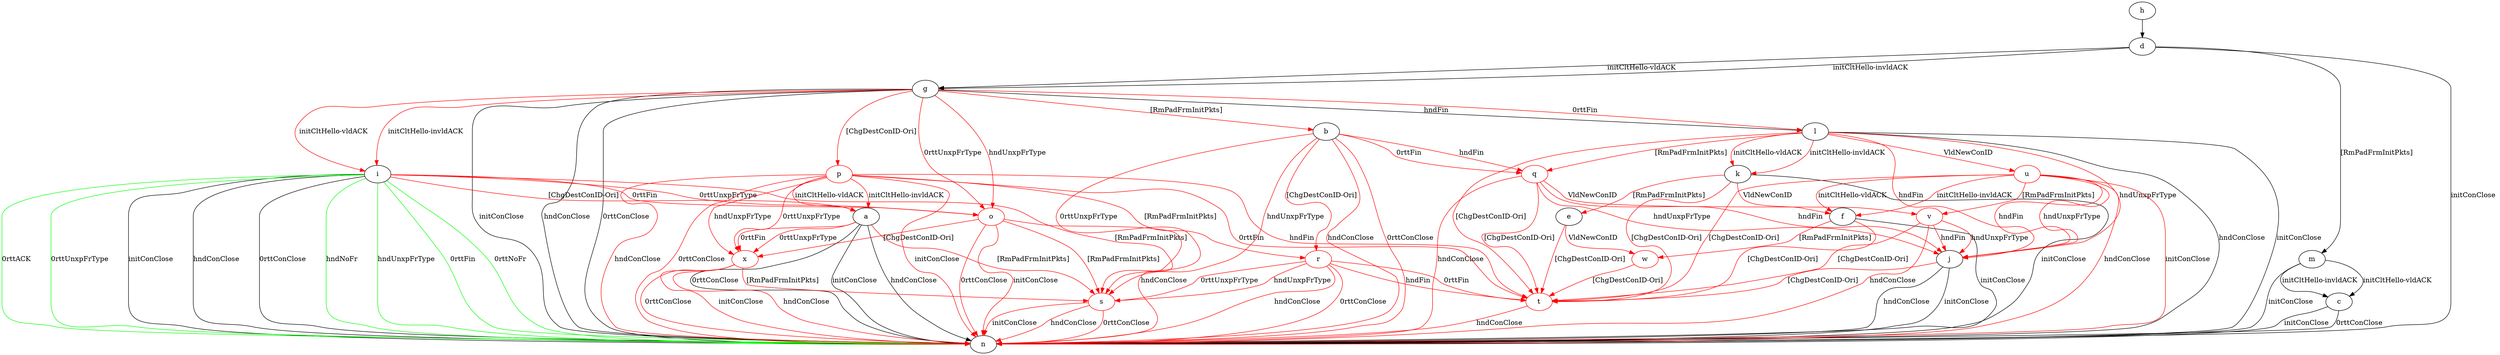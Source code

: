 digraph "" {
	a -> n	[key=0,
		label="initConClose "];
	a -> n	[key=1,
		label="hndConClose "];
	a -> n	[key=2,
		label="0rttConClose "];
	s	[color=red];
	a -> s	[key=0,
		color=red,
		label="[RmPadFrmInitPkts] "];
	x	[color=red];
	a -> x	[key=0,
		color=red,
		label="0rttFin "];
	a -> x	[key=1,
		color=red,
		label="0rttUnxpFrType "];
	b -> n	[key=0,
		color=red,
		label="hndConClose "];
	b -> n	[key=1,
		color=red,
		label="0rttConClose "];
	q	[color=red];
	b -> q	[key=0,
		color=red,
		label="hndFin "];
	b -> q	[key=1,
		color=red,
		label="0rttFin "];
	r	[color=red];
	b -> r	[key=0,
		color=red,
		label="[ChgDestConID-Ori] "];
	b -> s	[key=0,
		color=red,
		label="hndUnxpFrType "];
	b -> s	[key=1,
		color=red,
		label="0rttUnxpFrType "];
	c -> n	[key=0,
		label="initConClose "];
	c -> n	[key=1,
		label="0rttConClose "];
	d -> g	[key=0,
		label="initCltHello-vldACK "];
	d -> g	[key=1,
		label="initCltHello-invldACK "];
	d -> m	[key=0,
		label="[RmPadFrmInitPkts] "];
	d -> n	[key=0,
		label="initConClose "];
	t	[color=red];
	e -> t	[key=0,
		color=red,
		label="[ChgDestConID-Ori] "];
	w	[color=red];
	e -> w	[key=0,
		color=red,
		label="VldNewConID "];
	f -> n	[key=0,
		label="initConClose "];
	f -> t	[key=0,
		color=red,
		label="[ChgDestConID-Ori] "];
	f -> w	[key=0,
		color=red,
		label="[RmPadFrmInitPkts] "];
	g -> b	[key=0,
		color=red,
		label="[RmPadFrmInitPkts] "];
	g -> i	[key=0,
		color=red,
		label="initCltHello-vldACK "];
	g -> i	[key=1,
		color=red,
		label="initCltHello-invldACK "];
	g -> l	[key=0,
		label="hndFin "];
	g -> l	[key=1,
		color=red,
		label="0rttFin "];
	g -> n	[key=0,
		label="initConClose "];
	g -> n	[key=1,
		label="hndConClose "];
	g -> n	[key=2,
		label="0rttConClose "];
	o	[color=red];
	g -> o	[key=0,
		color=red,
		label="hndUnxpFrType "];
	g -> o	[key=1,
		color=red,
		label="0rttUnxpFrType "];
	p	[color=red];
	g -> p	[key=0,
		color=red,
		label="[ChgDestConID-Ori] "];
	h -> d	[key=0];
	i -> a	[key=0,
		color=red,
		label="[ChgDestConID-Ori] "];
	i -> n	[key=0,
		label="initConClose "];
	i -> n	[key=1,
		label="hndConClose "];
	i -> n	[key=2,
		label="0rttConClose "];
	i -> n	[key=3,
		color=green,
		label="hndNoFr "];
	i -> n	[key=4,
		color=green,
		label="hndUnxpFrType "];
	i -> n	[key=5,
		color=green,
		label="0rttFin "];
	i -> n	[key=6,
		color=green,
		label="0rttNoFr "];
	i -> n	[key=7,
		color=green,
		label="0rttUnxpFrType "];
	i -> n	[key=8,
		color=green,
		label="0rttACK "];
	i -> o	[key=0,
		color=red,
		label="0rttFin "];
	i -> o	[key=1,
		color=red,
		label="0rttUnxpFrType "];
	i -> s	[key=0,
		color=red,
		label="[RmPadFrmInitPkts] "];
	j -> n	[key=0,
		label="initConClose "];
	j -> n	[key=1,
		label="hndConClose "];
	j -> t	[key=0,
		color=red,
		label="[ChgDestConID-Ori] "];
	k -> e	[key=0,
		color=red,
		label="[RmPadFrmInitPkts] "];
	k -> f	[key=0,
		color=red,
		label="VldNewConID "];
	k -> n	[key=0,
		label="initConClose "];
	k -> t	[key=0,
		color=red,
		label="[ChgDestConID-Ori] "];
	l -> j	[key=0,
		color=red,
		label="hndFin "];
	l -> j	[key=1,
		color=red,
		label="hndUnxpFrType "];
	l -> k	[key=0,
		color=red,
		label="initCltHello-vldACK "];
	l -> k	[key=1,
		color=red,
		label="initCltHello-invldACK "];
	l -> n	[key=0,
		label="initConClose "];
	l -> n	[key=1,
		label="hndConClose "];
	l -> q	[key=0,
		color=red,
		label="[RmPadFrmInitPkts] "];
	l -> t	[key=0,
		color=red,
		label="[ChgDestConID-Ori] "];
	u	[color=red];
	l -> u	[key=0,
		color=red,
		label="VldNewConID "];
	m -> c	[key=0,
		label="initCltHello-vldACK "];
	m -> c	[key=1,
		label="initCltHello-invldACK "];
	m -> n	[key=0,
		label="initConClose "];
	o -> n	[key=0,
		color=red,
		label="initConClose "];
	o -> n	[key=1,
		color=red,
		label="hndConClose "];
	o -> n	[key=2,
		color=red,
		label="0rttConClose "];
	o -> s	[key=0,
		color=red,
		label="[RmPadFrmInitPkts] "];
	o -> x	[key=0,
		color=red,
		label="[ChgDestConID-Ori] "];
	p -> a	[key=0,
		color=red,
		label="initCltHello-vldACK "];
	p -> a	[key=1,
		color=red,
		label="initCltHello-invldACK "];
	p -> n	[key=0,
		color=red,
		label="initConClose "];
	p -> n	[key=1,
		color=red,
		label="hndConClose "];
	p -> n	[key=2,
		color=red,
		label="0rttConClose "];
	p -> r	[key=0,
		color=red,
		label="[RmPadFrmInitPkts] "];
	p -> t	[key=0,
		color=red,
		label="hndFin "];
	p -> t	[key=1,
		color=red,
		label="0rttFin "];
	p -> x	[key=0,
		color=red,
		label="hndUnxpFrType "];
	p -> x	[key=1,
		color=red,
		label="0rttUnxpFrType "];
	q -> j	[key=0,
		color=red,
		label="hndFin "];
	q -> j	[key=1,
		color=red,
		label="hndUnxpFrType "];
	q -> n	[key=0,
		color=red,
		label="hndConClose "];
	q -> t	[key=0,
		color=red,
		label="[ChgDestConID-Ori] "];
	v	[color=red];
	q -> v	[key=0,
		color=red,
		label="VldNewConID "];
	r -> n	[key=0,
		color=red,
		label="hndConClose "];
	r -> n	[key=1,
		color=red,
		label="0rttConClose "];
	r -> s	[key=0,
		color=red,
		label="hndUnxpFrType "];
	r -> s	[key=1,
		color=red,
		label="0rttUnxpFrType "];
	r -> t	[key=0,
		color=red,
		label="hndFin "];
	r -> t	[key=1,
		color=red,
		label="0rttFin "];
	s -> n	[key=0,
		color=red,
		label="initConClose "];
	s -> n	[key=1,
		color=red,
		label="hndConClose "];
	s -> n	[key=2,
		color=red,
		label="0rttConClose "];
	t -> n	[key=0,
		color=red,
		label="hndConClose "];
	u -> f	[key=0,
		color=red,
		label="initCltHello-vldACK "];
	u -> f	[key=1,
		color=red,
		label="initCltHello-invldACK "];
	u -> j	[key=0,
		color=red,
		label="hndFin "];
	u -> j	[key=1,
		color=red,
		label="hndUnxpFrType "];
	u -> n	[key=0,
		color=red,
		label="initConClose "];
	u -> n	[key=1,
		color=red,
		label="hndConClose "];
	u -> t	[key=0,
		color=red,
		label="[ChgDestConID-Ori] "];
	u -> v	[key=0,
		color=red,
		label="[RmPadFrmInitPkts] "];
	v -> j	[key=0,
		color=red,
		label="hndFin "];
	v -> j	[key=1,
		color=red,
		label="hndUnxpFrType "];
	v -> n	[key=0,
		color=red,
		label="hndConClose "];
	v -> t	[key=0,
		color=red,
		label="[ChgDestConID-Ori] "];
	w -> t	[key=0,
		color=red,
		label="[ChgDestConID-Ori] "];
	x -> n	[key=0,
		color=red,
		label="initConClose "];
	x -> n	[key=1,
		color=red,
		label="hndConClose "];
	x -> n	[key=2,
		color=red,
		label="0rttConClose "];
	x -> s	[key=0,
		color=red,
		label="[RmPadFrmInitPkts] "];
}
